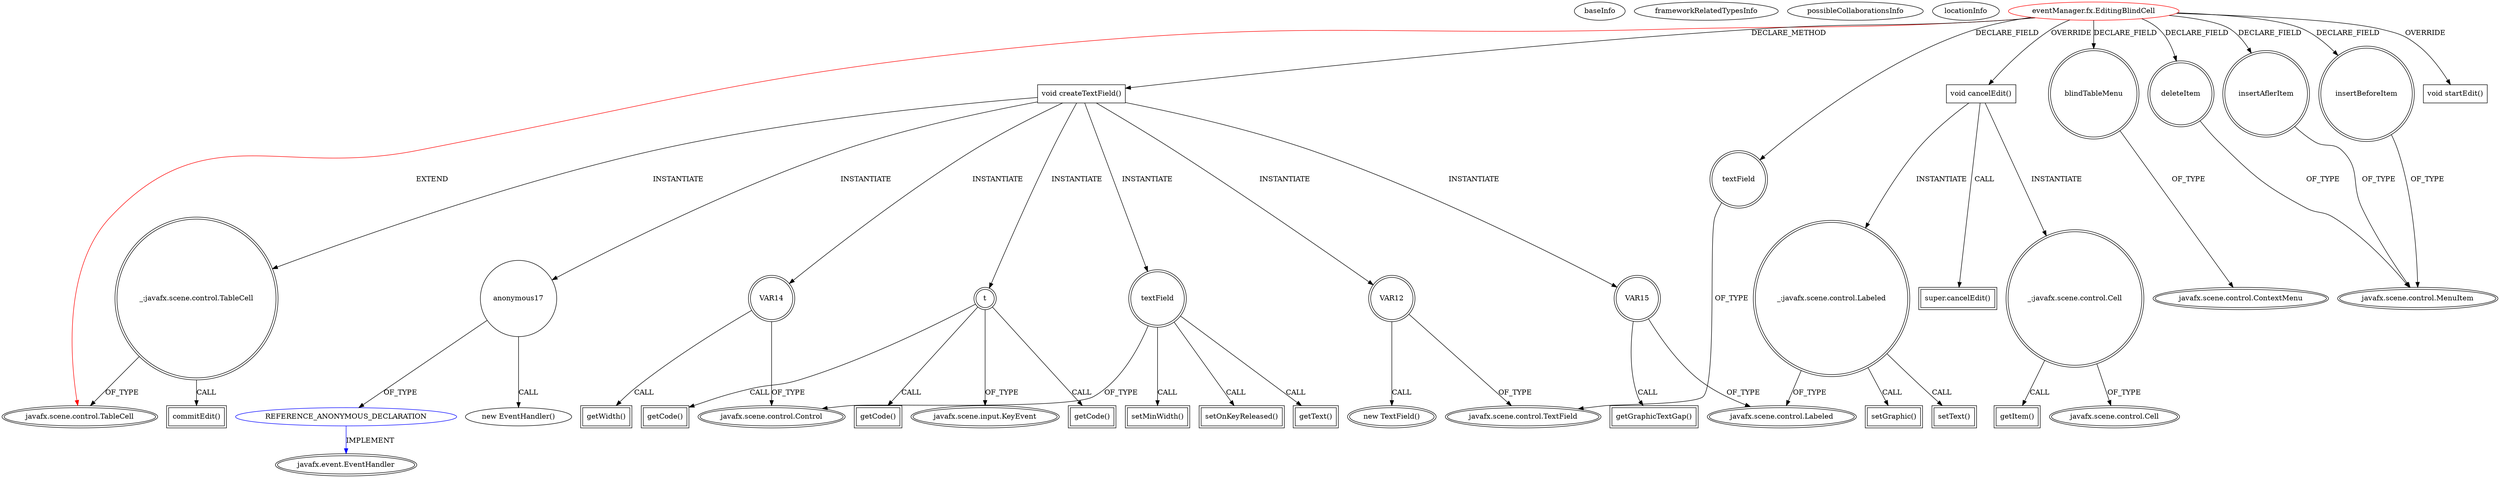 digraph {
baseInfo[graphId=3033,category="extension_graph",isAnonymous=false,possibleRelation=true]
frameworkRelatedTypesInfo[0="javafx.scene.control.TableCell"]
possibleCollaborationsInfo[0="3033~CLIENT_METHOD_DECLARATION-INSTANTIATION-~javafx.scene.control.TableCell ~javafx.event.EventHandler ~false~true"]
locationInfo[projectName="hock323-eventManager",filePath="/hock323-eventManager/EventManager-master/src/eventManager/fx/EditingBlindCell.java",contextSignature="EditingBlindCell",graphId="3033"]
0[label="eventManager.fx.EditingBlindCell",vertexType="ROOT_CLIENT_CLASS_DECLARATION",isFrameworkType=false,color=red]
1[label="javafx.scene.control.TableCell",vertexType="FRAMEWORK_CLASS_TYPE",isFrameworkType=true,peripheries=2]
2[label="blindTableMenu",vertexType="FIELD_DECLARATION",isFrameworkType=true,peripheries=2,shape=circle]
3[label="javafx.scene.control.ContextMenu",vertexType="FRAMEWORK_CLASS_TYPE",isFrameworkType=true,peripheries=2]
4[label="deleteItem",vertexType="FIELD_DECLARATION",isFrameworkType=true,peripheries=2,shape=circle]
5[label="javafx.scene.control.MenuItem",vertexType="FRAMEWORK_CLASS_TYPE",isFrameworkType=true,peripheries=2]
6[label="insertAflerItem",vertexType="FIELD_DECLARATION",isFrameworkType=true,peripheries=2,shape=circle]
8[label="insertBeforeItem",vertexType="FIELD_DECLARATION",isFrameworkType=true,peripheries=2,shape=circle]
10[label="textField",vertexType="FIELD_DECLARATION",isFrameworkType=true,peripheries=2,shape=circle]
11[label="javafx.scene.control.TextField",vertexType="FRAMEWORK_CLASS_TYPE",isFrameworkType=true,peripheries=2]
12[label="void startEdit()",vertexType="OVERRIDING_METHOD_DECLARATION",isFrameworkType=false,shape=box]
13[label="void cancelEdit()",vertexType="OVERRIDING_METHOD_DECLARATION",isFrameworkType=false,shape=box]
14[label="super.cancelEdit()",vertexType="SUPER_CALL",isFrameworkType=true,peripheries=2,shape=box]
15[label="_:javafx.scene.control.Labeled",vertexType="VARIABLE_EXPRESION",isFrameworkType=true,peripheries=2,shape=circle]
17[label="javafx.scene.control.Labeled",vertexType="FRAMEWORK_CLASS_TYPE",isFrameworkType=true,peripheries=2]
16[label="setText()",vertexType="INSIDE_CALL",isFrameworkType=true,peripheries=2,shape=box]
18[label="_:javafx.scene.control.Cell",vertexType="VARIABLE_EXPRESION",isFrameworkType=true,peripheries=2,shape=circle]
20[label="javafx.scene.control.Cell",vertexType="FRAMEWORK_CLASS_TYPE",isFrameworkType=true,peripheries=2]
19[label="getItem()",vertexType="INSIDE_CALL",isFrameworkType=true,peripheries=2,shape=box]
22[label="setGraphic()",vertexType="INSIDE_CALL",isFrameworkType=true,peripheries=2,shape=box]
47[label="void createTextField()",vertexType="CLIENT_METHOD_DECLARATION",isFrameworkType=false,shape=box]
49[label="VAR12",vertexType="VARIABLE_EXPRESION",isFrameworkType=true,peripheries=2,shape=circle]
48[label="new TextField()",vertexType="CONSTRUCTOR_CALL",isFrameworkType=true,peripheries=2]
51[label="textField",vertexType="VARIABLE_EXPRESION",isFrameworkType=true,peripheries=2,shape=circle]
53[label="javafx.scene.control.Control",vertexType="FRAMEWORK_CLASS_TYPE",isFrameworkType=true,peripheries=2]
52[label="setMinWidth()",vertexType="INSIDE_CALL",isFrameworkType=true,peripheries=2,shape=box]
54[label="VAR14",vertexType="VARIABLE_EXPRESION",isFrameworkType=true,peripheries=2,shape=circle]
55[label="getWidth()",vertexType="INSIDE_CALL",isFrameworkType=true,peripheries=2,shape=box]
57[label="VAR15",vertexType="VARIABLE_EXPRESION",isFrameworkType=true,peripheries=2,shape=circle]
58[label="getGraphicTextGap()",vertexType="INSIDE_CALL",isFrameworkType=true,peripheries=2,shape=box]
61[label="setOnKeyReleased()",vertexType="INSIDE_CALL",isFrameworkType=true,peripheries=2,shape=box]
63[label="anonymous17",vertexType="VARIABLE_EXPRESION",isFrameworkType=false,shape=circle]
64[label="REFERENCE_ANONYMOUS_DECLARATION",vertexType="REFERENCE_ANONYMOUS_DECLARATION",isFrameworkType=false,color=blue]
65[label="javafx.event.EventHandler",vertexType="FRAMEWORK_INTERFACE_TYPE",isFrameworkType=true,peripheries=2]
62[label="new EventHandler()",vertexType="CONSTRUCTOR_CALL",isFrameworkType=false]
66[label="t",vertexType="VARIABLE_EXPRESION",isFrameworkType=true,peripheries=2,shape=circle]
68[label="javafx.scene.input.KeyEvent",vertexType="FRAMEWORK_CLASS_TYPE",isFrameworkType=true,peripheries=2]
67[label="getCode()",vertexType="INSIDE_CALL",isFrameworkType=true,peripheries=2,shape=box]
70[label="getCode()",vertexType="INSIDE_CALL",isFrameworkType=true,peripheries=2,shape=box]
71[label="_:javafx.scene.control.TableCell",vertexType="VARIABLE_EXPRESION",isFrameworkType=true,peripheries=2,shape=circle]
72[label="commitEdit()",vertexType="INSIDE_CALL",isFrameworkType=true,peripheries=2,shape=box]
75[label="getText()",vertexType="INSIDE_CALL",isFrameworkType=true,peripheries=2,shape=box]
77[label="getCode()",vertexType="INSIDE_CALL",isFrameworkType=true,peripheries=2,shape=box]
0->1[label="EXTEND",color=red]
0->2[label="DECLARE_FIELD"]
2->3[label="OF_TYPE"]
0->4[label="DECLARE_FIELD"]
4->5[label="OF_TYPE"]
0->6[label="DECLARE_FIELD"]
6->5[label="OF_TYPE"]
0->8[label="DECLARE_FIELD"]
8->5[label="OF_TYPE"]
0->10[label="DECLARE_FIELD"]
10->11[label="OF_TYPE"]
0->12[label="OVERRIDE"]
0->13[label="OVERRIDE"]
13->14[label="CALL"]
13->15[label="INSTANTIATE"]
15->17[label="OF_TYPE"]
15->16[label="CALL"]
13->18[label="INSTANTIATE"]
18->20[label="OF_TYPE"]
18->19[label="CALL"]
15->22[label="CALL"]
0->47[label="DECLARE_METHOD"]
47->49[label="INSTANTIATE"]
49->11[label="OF_TYPE"]
49->48[label="CALL"]
47->51[label="INSTANTIATE"]
51->53[label="OF_TYPE"]
51->52[label="CALL"]
47->54[label="INSTANTIATE"]
54->53[label="OF_TYPE"]
54->55[label="CALL"]
47->57[label="INSTANTIATE"]
57->17[label="OF_TYPE"]
57->58[label="CALL"]
51->61[label="CALL"]
47->63[label="INSTANTIATE"]
64->65[label="IMPLEMENT",color=blue]
63->64[label="OF_TYPE"]
63->62[label="CALL"]
47->66[label="INSTANTIATE"]
66->68[label="OF_TYPE"]
66->67[label="CALL"]
66->70[label="CALL"]
47->71[label="INSTANTIATE"]
71->1[label="OF_TYPE"]
71->72[label="CALL"]
51->75[label="CALL"]
66->77[label="CALL"]
}
